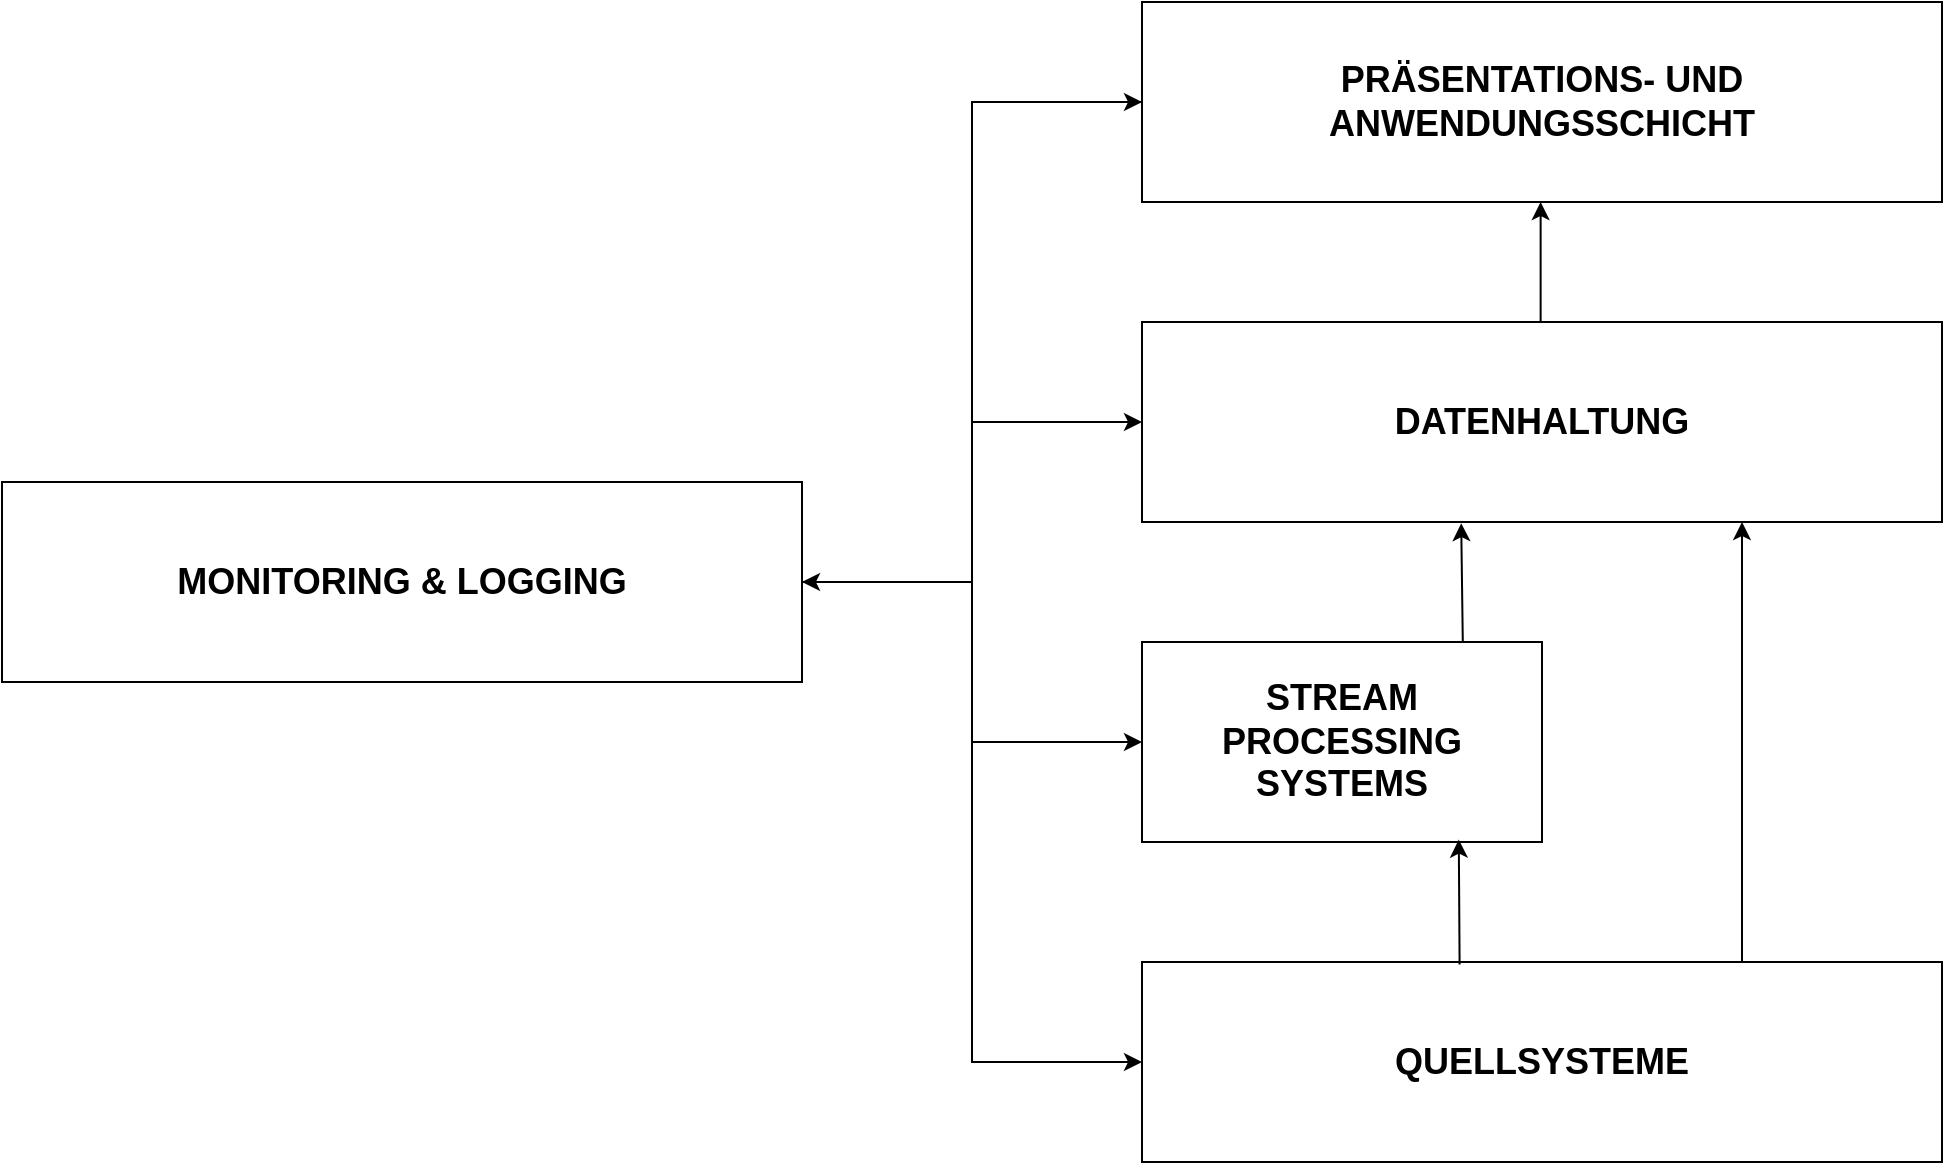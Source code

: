 <mxfile version="25.0.3">
  <diagram name="Page-1" id="c4acf3e9-155e-7222-9cf6-157b1a14988f">
    <mxGraphModel dx="1998" dy="-179" grid="1" gridSize="10" guides="1" tooltips="1" connect="1" arrows="1" fold="1" page="1" pageScale="1" pageWidth="850" pageHeight="1100" background="none" math="0" shadow="0">
      <root>
        <mxCell id="0" />
        <mxCell id="1" parent="0" />
        <mxCell id="96XQ_ka_V2U2jA2UZsrP-2" value="&lt;h2&gt;QUELLSYSTEME&lt;/h2&gt;" style="rounded=0;whiteSpace=wrap;html=1;" vertex="1" parent="1">
          <mxGeometry x="200" y="2040" width="400" height="100" as="geometry" />
        </mxCell>
        <mxCell id="96XQ_ka_V2U2jA2UZsrP-3" value="&lt;h2&gt;STREAM PROCESSING SYSTEMS&lt;br&gt;&lt;/h2&gt;" style="rounded=0;whiteSpace=wrap;html=1;" vertex="1" parent="1">
          <mxGeometry x="200" y="1880" width="200" height="100" as="geometry" />
        </mxCell>
        <mxCell id="96XQ_ka_V2U2jA2UZsrP-4" value="&lt;h2&gt;DATENHALTUNG&lt;br&gt;&lt;/h2&gt;" style="rounded=0;whiteSpace=wrap;html=1;" vertex="1" parent="1">
          <mxGeometry x="200" y="1720" width="400" height="100" as="geometry" />
        </mxCell>
        <mxCell id="96XQ_ka_V2U2jA2UZsrP-21" style="edgeStyle=orthogonalEdgeStyle;rounded=0;orthogonalLoop=1;jettySize=auto;html=1;entryX=1;entryY=0.5;entryDx=0;entryDy=0;" edge="1" parent="1" source="96XQ_ka_V2U2jA2UZsrP-5" target="96XQ_ka_V2U2jA2UZsrP-11">
          <mxGeometry relative="1" as="geometry" />
        </mxCell>
        <mxCell id="96XQ_ka_V2U2jA2UZsrP-5" value="&lt;h2&gt;PRÄSENTATIONS- UND ANWENDUNGSSCHICHT&lt;br&gt;&lt;/h2&gt;" style="rounded=0;whiteSpace=wrap;html=1;" vertex="1" parent="1">
          <mxGeometry x="200" y="1560" width="400" height="100" as="geometry" />
        </mxCell>
        <mxCell id="96XQ_ka_V2U2jA2UZsrP-6" value="" style="endArrow=classic;html=1;rounded=0;entryX=0.75;entryY=1;entryDx=0;entryDy=0;" edge="1" parent="1" target="96XQ_ka_V2U2jA2UZsrP-4">
          <mxGeometry width="50" height="50" relative="1" as="geometry">
            <mxPoint x="500" y="2040" as="sourcePoint" />
            <mxPoint x="550" y="1990" as="targetPoint" />
          </mxGeometry>
        </mxCell>
        <mxCell id="96XQ_ka_V2U2jA2UZsrP-7" value="" style="endArrow=classic;html=1;rounded=0;exitX=0.397;exitY=0.012;exitDx=0;exitDy=0;exitPerimeter=0;entryX=0.792;entryY=0.988;entryDx=0;entryDy=0;entryPerimeter=0;" edge="1" parent="1" source="96XQ_ka_V2U2jA2UZsrP-2" target="96XQ_ka_V2U2jA2UZsrP-3">
          <mxGeometry width="50" height="50" relative="1" as="geometry">
            <mxPoint x="370.0" y="2032.3" as="sourcePoint" />
            <mxPoint x="360" y="1990" as="targetPoint" />
            <Array as="points" />
          </mxGeometry>
        </mxCell>
        <mxCell id="96XQ_ka_V2U2jA2UZsrP-8" value="" style="endArrow=classic;html=1;rounded=0;entryX=0.399;entryY=1.006;entryDx=0;entryDy=0;entryPerimeter=0;exitX=0.802;exitY=-0.003;exitDx=0;exitDy=0;exitPerimeter=0;" edge="1" parent="1" source="96XQ_ka_V2U2jA2UZsrP-3" target="96XQ_ka_V2U2jA2UZsrP-4">
          <mxGeometry width="50" height="50" relative="1" as="geometry">
            <mxPoint x="360" y="1860" as="sourcePoint" />
            <mxPoint x="440" y="1850" as="targetPoint" />
            <Array as="points" />
          </mxGeometry>
        </mxCell>
        <mxCell id="96XQ_ka_V2U2jA2UZsrP-10" value="" style="endArrow=classic;html=1;rounded=0;exitX=0.75;exitY=0;exitDx=0;exitDy=0;entryX=0.75;entryY=1;entryDx=0;entryDy=0;" edge="1" parent="1">
          <mxGeometry width="50" height="50" relative="1" as="geometry">
            <mxPoint x="399.31" y="1720" as="sourcePoint" />
            <mxPoint x="399.31" y="1660" as="targetPoint" />
          </mxGeometry>
        </mxCell>
        <mxCell id="96XQ_ka_V2U2jA2UZsrP-13" style="edgeStyle=orthogonalEdgeStyle;rounded=0;orthogonalLoop=1;jettySize=auto;html=1;entryX=0;entryY=0.5;entryDx=0;entryDy=0;" edge="1" parent="1" source="96XQ_ka_V2U2jA2UZsrP-11" target="96XQ_ka_V2U2jA2UZsrP-4">
          <mxGeometry relative="1" as="geometry" />
        </mxCell>
        <mxCell id="96XQ_ka_V2U2jA2UZsrP-14" style="edgeStyle=orthogonalEdgeStyle;rounded=0;orthogonalLoop=1;jettySize=auto;html=1;entryX=0;entryY=0.5;entryDx=0;entryDy=0;" edge="1" parent="1" source="96XQ_ka_V2U2jA2UZsrP-11" target="96XQ_ka_V2U2jA2UZsrP-3">
          <mxGeometry relative="1" as="geometry" />
        </mxCell>
        <mxCell id="96XQ_ka_V2U2jA2UZsrP-15" style="edgeStyle=orthogonalEdgeStyle;rounded=0;orthogonalLoop=1;jettySize=auto;html=1;entryX=0;entryY=0.5;entryDx=0;entryDy=0;" edge="1" parent="1" source="96XQ_ka_V2U2jA2UZsrP-11" target="96XQ_ka_V2U2jA2UZsrP-2">
          <mxGeometry relative="1" as="geometry" />
        </mxCell>
        <mxCell id="96XQ_ka_V2U2jA2UZsrP-20" style="edgeStyle=orthogonalEdgeStyle;rounded=0;orthogonalLoop=1;jettySize=auto;html=1;entryX=0;entryY=0.5;entryDx=0;entryDy=0;" edge="1" parent="1" source="96XQ_ka_V2U2jA2UZsrP-11" target="96XQ_ka_V2U2jA2UZsrP-5">
          <mxGeometry relative="1" as="geometry" />
        </mxCell>
        <mxCell id="96XQ_ka_V2U2jA2UZsrP-11" value="MONITORING &amp;amp; LOGGING" style="rounded=0;whiteSpace=wrap;html=1;fontSize=18;fontStyle=1" vertex="1" parent="1">
          <mxGeometry x="-370" y="1800" width="400" height="100" as="geometry" />
        </mxCell>
      </root>
    </mxGraphModel>
  </diagram>
</mxfile>
